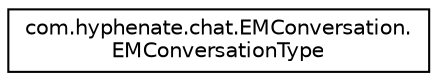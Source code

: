 digraph "类继承关系图"
{
  edge [fontname="Helvetica",fontsize="10",labelfontname="Helvetica",labelfontsize="10"];
  node [fontname="Helvetica",fontsize="10",shape=record];
  rankdir="LR";
  Node1 [label="com.hyphenate.chat.EMConversation.\lEMConversationType",height=0.2,width=0.4,color="black", fillcolor="white", style="filled",URL="$enumcom_1_1hyphenate_1_1chat_1_1EMConversation_1_1EMConversationType.html"];
}
